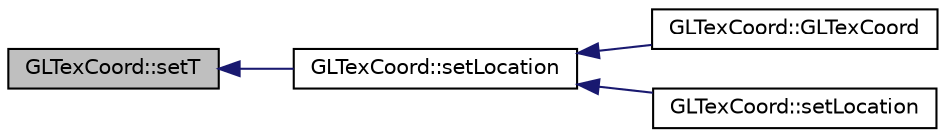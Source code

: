 digraph "GLTexCoord::setT"
{
  edge [fontname="Helvetica",fontsize="10",labelfontname="Helvetica",labelfontsize="10"];
  node [fontname="Helvetica",fontsize="10",shape=record];
  rankdir="LR";
  Node1 [label="GLTexCoord::setT",height=0.2,width=0.4,color="black", fillcolor="grey75", style="filled", fontcolor="black"];
  Node1 -> Node2 [dir="back",color="midnightblue",fontsize="10",style="solid",fontname="Helvetica"];
  Node2 [label="GLTexCoord::setLocation",height=0.2,width=0.4,color="black", fillcolor="white", style="filled",URL="$class_g_l_tex_coord.html#a7fc21b6e9c475f08c84344af9e563c81"];
  Node2 -> Node3 [dir="back",color="midnightblue",fontsize="10",style="solid",fontname="Helvetica"];
  Node3 [label="GLTexCoord::GLTexCoord",height=0.2,width=0.4,color="black", fillcolor="white", style="filled",URL="$class_g_l_tex_coord.html#ac91e39d08f1cab9c4d6d9e8630892035"];
  Node2 -> Node4 [dir="back",color="midnightblue",fontsize="10",style="solid",fontname="Helvetica"];
  Node4 [label="GLTexCoord::setLocation",height=0.2,width=0.4,color="black", fillcolor="white", style="filled",URL="$class_g_l_tex_coord.html#aec023deb7d7179d42efe4d4b56446e71"];
}
